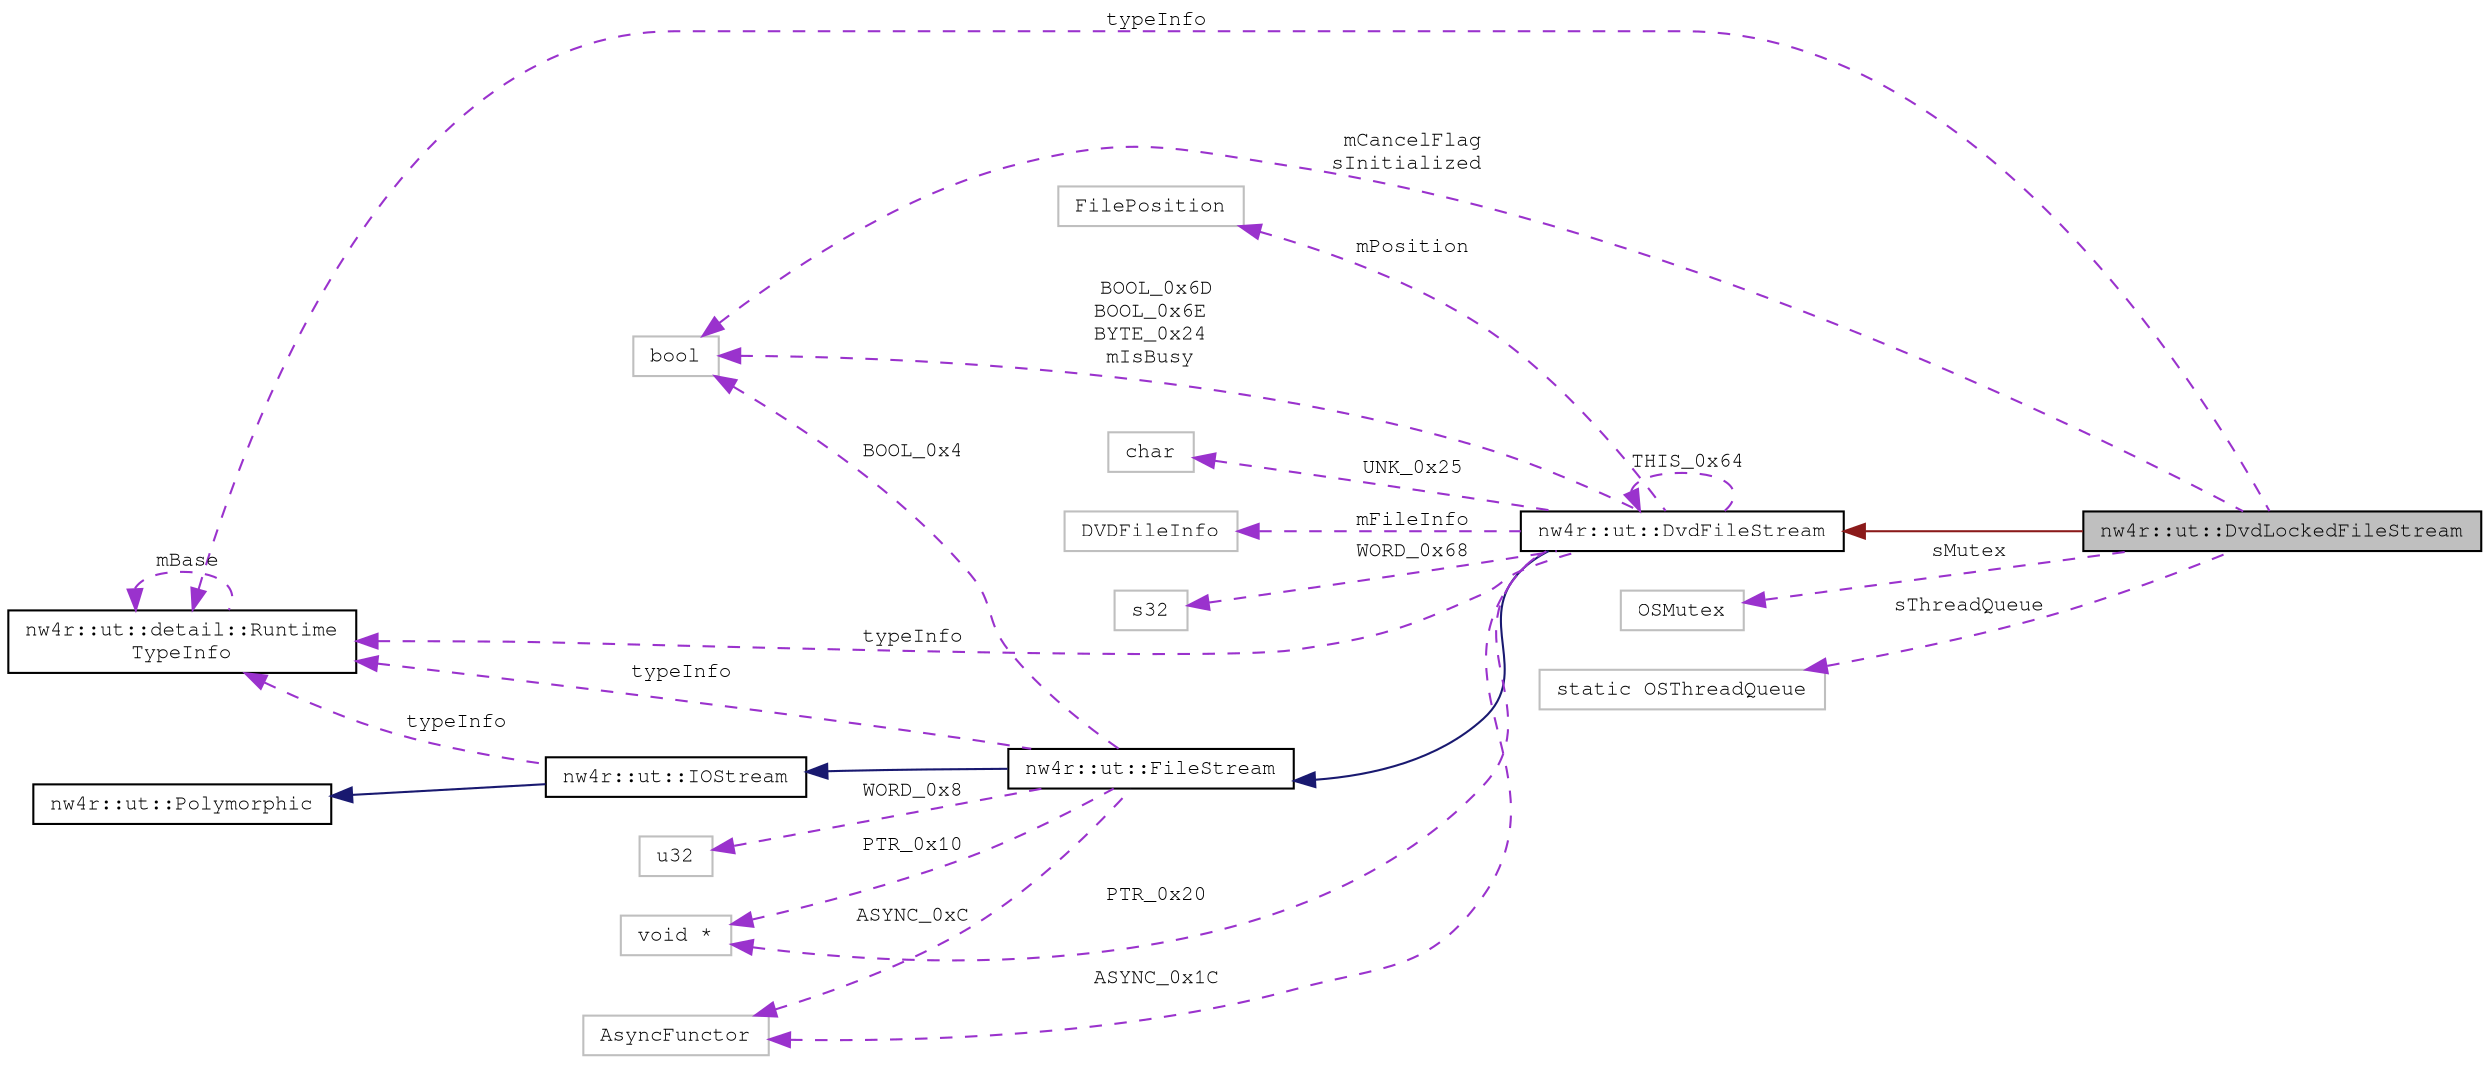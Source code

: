 digraph "nw4r::ut::DvdLockedFileStream"
{
 // LATEX_PDF_SIZE
  edge [fontname="FreeMono",fontsize="10",labelfontname="FreeMono",labelfontsize="10"];
  node [fontname="FreeMono",fontsize="10",shape=record];
  rankdir="LR";
  Node1 [label="nw4r::ut::DvdLockedFileStream",height=0.2,width=0.4,color="black", fillcolor="grey75", style="filled", fontcolor="black",tooltip=" "];
  Node2 -> Node1 [dir="back",color="firebrick4",fontsize="10",style="solid",fontname="FreeMono"];
  Node2 [label="nw4r::ut::DvdFileStream",height=0.2,width=0.4,color="black", fillcolor="white", style="filled",URL="$structnw4r_1_1ut_1_1_dvd_file_stream.html",tooltip=" "];
  Node3 -> Node2 [dir="back",color="midnightblue",fontsize="10",style="solid",fontname="FreeMono"];
  Node3 [label="nw4r::ut::FileStream",height=0.2,width=0.4,color="black", fillcolor="white", style="filled",URL="$classnw4r_1_1ut_1_1_file_stream.html",tooltip=" "];
  Node4 -> Node3 [dir="back",color="midnightblue",fontsize="10",style="solid",fontname="FreeMono"];
  Node4 [label="nw4r::ut::IOStream",height=0.2,width=0.4,color="black", fillcolor="white", style="filled",URL="$structnw4r_1_1ut_1_1_i_o_stream.html",tooltip=" "];
  Node5 -> Node4 [dir="back",color="midnightblue",fontsize="10",style="solid",fontname="FreeMono"];
  Node5 [label="nw4r::ut::Polymorphic",height=0.2,width=0.4,color="black", fillcolor="white", style="filled",URL="$structnw4r_1_1ut_1_1_polymorphic.html",tooltip=" "];
  Node6 -> Node4 [dir="back",color="darkorchid3",fontsize="10",style="dashed",label=" typeInfo" ,fontname="FreeMono"];
  Node6 [label="nw4r::ut::detail::Runtime\lTypeInfo",height=0.2,width=0.4,color="black", fillcolor="white", style="filled",URL="$structnw4r_1_1ut_1_1detail_1_1_runtime_type_info.html",tooltip=" "];
  Node6 -> Node6 [dir="back",color="darkorchid3",fontsize="10",style="dashed",label=" mBase" ,fontname="FreeMono"];
  Node7 -> Node3 [dir="back",color="darkorchid3",fontsize="10",style="dashed",label=" BOOL_0x4" ,fontname="FreeMono"];
  Node7 [label="bool",height=0.2,width=0.4,color="grey75", fillcolor="white", style="filled",tooltip=" "];
  Node8 -> Node3 [dir="back",color="darkorchid3",fontsize="10",style="dashed",label=" WORD_0x8" ,fontname="FreeMono"];
  Node8 [label="u32",height=0.2,width=0.4,color="grey75", fillcolor="white", style="filled",tooltip=" "];
  Node9 -> Node3 [dir="back",color="darkorchid3",fontsize="10",style="dashed",label=" ASYNC_0xC" ,fontname="FreeMono"];
  Node9 [label="AsyncFunctor",height=0.2,width=0.4,color="grey75", fillcolor="white", style="filled",tooltip=" "];
  Node10 -> Node3 [dir="back",color="darkorchid3",fontsize="10",style="dashed",label=" PTR_0x10" ,fontname="FreeMono"];
  Node10 [label="void *",height=0.2,width=0.4,color="grey75", fillcolor="white", style="filled",tooltip=" "];
  Node6 -> Node3 [dir="back",color="darkorchid3",fontsize="10",style="dashed",label=" typeInfo" ,fontname="FreeMono"];
  Node11 -> Node2 [dir="back",color="darkorchid3",fontsize="10",style="dashed",label=" mPosition" ,fontname="FreeMono"];
  Node11 [label="FilePosition",height=0.2,width=0.4,color="grey75", fillcolor="white", style="filled",tooltip=" "];
  Node9 -> Node2 [dir="back",color="darkorchid3",fontsize="10",style="dashed",label=" ASYNC_0x1C" ,fontname="FreeMono"];
  Node10 -> Node2 [dir="back",color="darkorchid3",fontsize="10",style="dashed",label=" PTR_0x20" ,fontname="FreeMono"];
  Node7 -> Node2 [dir="back",color="darkorchid3",fontsize="10",style="dashed",label=" BOOL_0x6D\nBOOL_0x6E\nBYTE_0x24\nmIsBusy" ,fontname="FreeMono"];
  Node12 -> Node2 [dir="back",color="darkorchid3",fontsize="10",style="dashed",label=" UNK_0x25" ,fontname="FreeMono"];
  Node12 [label="char",height=0.2,width=0.4,color="grey75", fillcolor="white", style="filled",tooltip=" "];
  Node13 -> Node2 [dir="back",color="darkorchid3",fontsize="10",style="dashed",label=" mFileInfo" ,fontname="FreeMono"];
  Node13 [label="DVDFileInfo",height=0.2,width=0.4,color="grey75", fillcolor="white", style="filled",tooltip=" "];
  Node2 -> Node2 [dir="back",color="darkorchid3",fontsize="10",style="dashed",label=" THIS_0x64" ,fontname="FreeMono"];
  Node14 -> Node2 [dir="back",color="darkorchid3",fontsize="10",style="dashed",label=" WORD_0x68" ,fontname="FreeMono"];
  Node14 [label="s32",height=0.2,width=0.4,color="grey75", fillcolor="white", style="filled",tooltip=" "];
  Node6 -> Node2 [dir="back",color="darkorchid3",fontsize="10",style="dashed",label=" typeInfo" ,fontname="FreeMono"];
  Node7 -> Node1 [dir="back",color="darkorchid3",fontsize="10",style="dashed",label=" mCancelFlag\nsInitialized" ,fontname="FreeMono"];
  Node15 -> Node1 [dir="back",color="darkorchid3",fontsize="10",style="dashed",label=" sMutex" ,fontname="FreeMono"];
  Node15 [label="OSMutex",height=0.2,width=0.4,color="grey75", fillcolor="white", style="filled",tooltip=" "];
  Node16 -> Node1 [dir="back",color="darkorchid3",fontsize="10",style="dashed",label=" sThreadQueue" ,fontname="FreeMono"];
  Node16 [label="static OSThreadQueue",height=0.2,width=0.4,color="grey75", fillcolor="white", style="filled",tooltip=" "];
  Node6 -> Node1 [dir="back",color="darkorchid3",fontsize="10",style="dashed",label=" typeInfo" ,fontname="FreeMono"];
}
